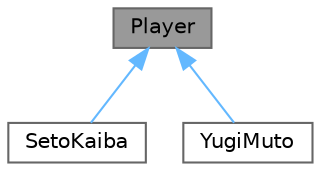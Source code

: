 digraph "Player"
{
 // LATEX_PDF_SIZE
  bgcolor="transparent";
  edge [fontname=Helvetica,fontsize=10,labelfontname=Helvetica,labelfontsize=10];
  node [fontname=Helvetica,fontsize=10,shape=box,height=0.2,width=0.4];
  Node1 [id="Node000001",label="Player",height=0.2,width=0.4,color="gray40", fillcolor="grey60", style="filled", fontcolor="black",tooltip="An abstract class representing a player."];
  Node1 -> Node2 [id="edge1_Node000001_Node000002",dir="back",color="steelblue1",style="solid",tooltip=" "];
  Node2 [id="Node000002",label="SetoKaiba",height=0.2,width=0.4,color="gray40", fillcolor="white", style="filled",URL="$class_seto_kaiba.html",tooltip="A class representing Seto Kaiba."];
  Node1 -> Node3 [id="edge2_Node000001_Node000003",dir="back",color="steelblue1",style="solid",tooltip=" "];
  Node3 [id="Node000003",label="YugiMuto",height=0.2,width=0.4,color="gray40", fillcolor="white", style="filled",URL="$class_yugi_muto.html",tooltip="A class representing Yugi Muto."];
}

